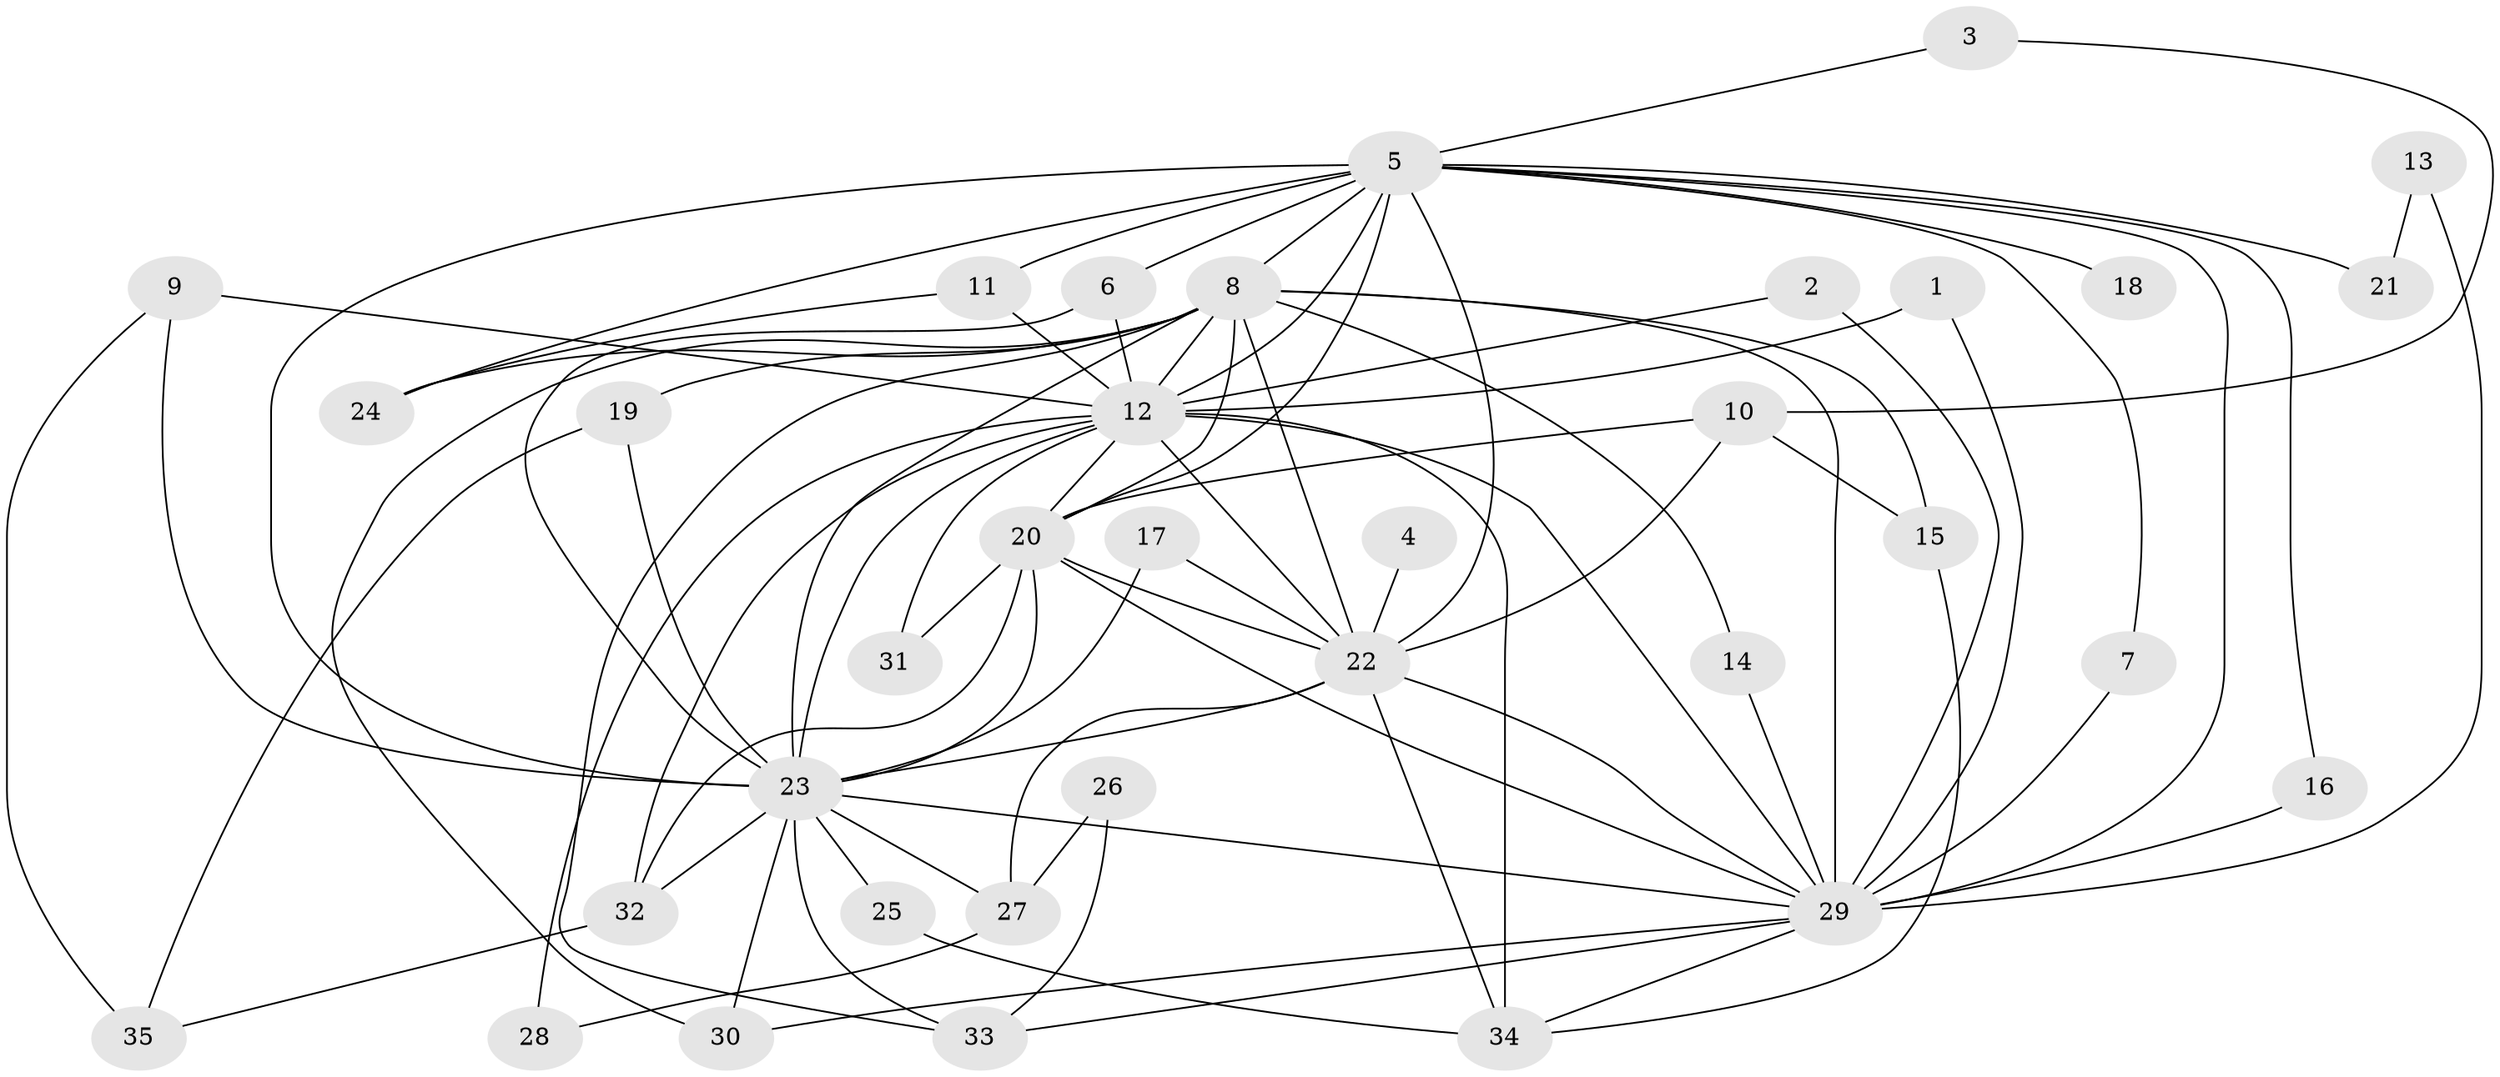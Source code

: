 // original degree distribution, {12: 0.014492753623188406, 22: 0.014492753623188406, 18: 0.043478260869565216, 15: 0.028985507246376812, 24: 0.014492753623188406, 21: 0.014492753623188406, 13: 0.014492753623188406, 2: 0.5797101449275363, 6: 0.028985507246376812, 3: 0.15942028985507245, 4: 0.07246376811594203, 5: 0.014492753623188406}
// Generated by graph-tools (version 1.1) at 2025/36/03/04/25 23:36:35]
// undirected, 35 vertices, 82 edges
graph export_dot {
  node [color=gray90,style=filled];
  1;
  2;
  3;
  4;
  5;
  6;
  7;
  8;
  9;
  10;
  11;
  12;
  13;
  14;
  15;
  16;
  17;
  18;
  19;
  20;
  21;
  22;
  23;
  24;
  25;
  26;
  27;
  28;
  29;
  30;
  31;
  32;
  33;
  34;
  35;
  1 -- 12 [weight=1.0];
  1 -- 29 [weight=1.0];
  2 -- 12 [weight=1.0];
  2 -- 29 [weight=2.0];
  3 -- 5 [weight=1.0];
  3 -- 10 [weight=1.0];
  4 -- 22 [weight=1.0];
  5 -- 6 [weight=1.0];
  5 -- 7 [weight=1.0];
  5 -- 8 [weight=7.0];
  5 -- 11 [weight=1.0];
  5 -- 12 [weight=2.0];
  5 -- 16 [weight=1.0];
  5 -- 18 [weight=2.0];
  5 -- 20 [weight=3.0];
  5 -- 21 [weight=2.0];
  5 -- 22 [weight=3.0];
  5 -- 23 [weight=3.0];
  5 -- 24 [weight=1.0];
  5 -- 29 [weight=3.0];
  6 -- 12 [weight=1.0];
  6 -- 23 [weight=1.0];
  7 -- 29 [weight=1.0];
  8 -- 12 [weight=4.0];
  8 -- 14 [weight=1.0];
  8 -- 15 [weight=1.0];
  8 -- 19 [weight=2.0];
  8 -- 20 [weight=3.0];
  8 -- 22 [weight=4.0];
  8 -- 23 [weight=4.0];
  8 -- 24 [weight=2.0];
  8 -- 29 [weight=4.0];
  8 -- 30 [weight=1.0];
  8 -- 33 [weight=1.0];
  9 -- 12 [weight=1.0];
  9 -- 23 [weight=1.0];
  9 -- 35 [weight=1.0];
  10 -- 15 [weight=1.0];
  10 -- 20 [weight=2.0];
  10 -- 22 [weight=2.0];
  11 -- 12 [weight=1.0];
  11 -- 24 [weight=1.0];
  12 -- 20 [weight=1.0];
  12 -- 22 [weight=1.0];
  12 -- 23 [weight=1.0];
  12 -- 28 [weight=1.0];
  12 -- 29 [weight=1.0];
  12 -- 31 [weight=2.0];
  12 -- 32 [weight=1.0];
  12 -- 34 [weight=2.0];
  13 -- 21 [weight=1.0];
  13 -- 29 [weight=1.0];
  14 -- 29 [weight=1.0];
  15 -- 34 [weight=1.0];
  16 -- 29 [weight=2.0];
  17 -- 22 [weight=1.0];
  17 -- 23 [weight=1.0];
  19 -- 23 [weight=1.0];
  19 -- 35 [weight=1.0];
  20 -- 22 [weight=1.0];
  20 -- 23 [weight=2.0];
  20 -- 29 [weight=1.0];
  20 -- 31 [weight=1.0];
  20 -- 32 [weight=1.0];
  22 -- 23 [weight=1.0];
  22 -- 27 [weight=1.0];
  22 -- 29 [weight=1.0];
  22 -- 34 [weight=1.0];
  23 -- 25 [weight=2.0];
  23 -- 27 [weight=2.0];
  23 -- 29 [weight=1.0];
  23 -- 30 [weight=1.0];
  23 -- 32 [weight=1.0];
  23 -- 33 [weight=1.0];
  25 -- 34 [weight=1.0];
  26 -- 27 [weight=1.0];
  26 -- 33 [weight=1.0];
  27 -- 28 [weight=1.0];
  29 -- 30 [weight=1.0];
  29 -- 33 [weight=1.0];
  29 -- 34 [weight=1.0];
  32 -- 35 [weight=1.0];
}
